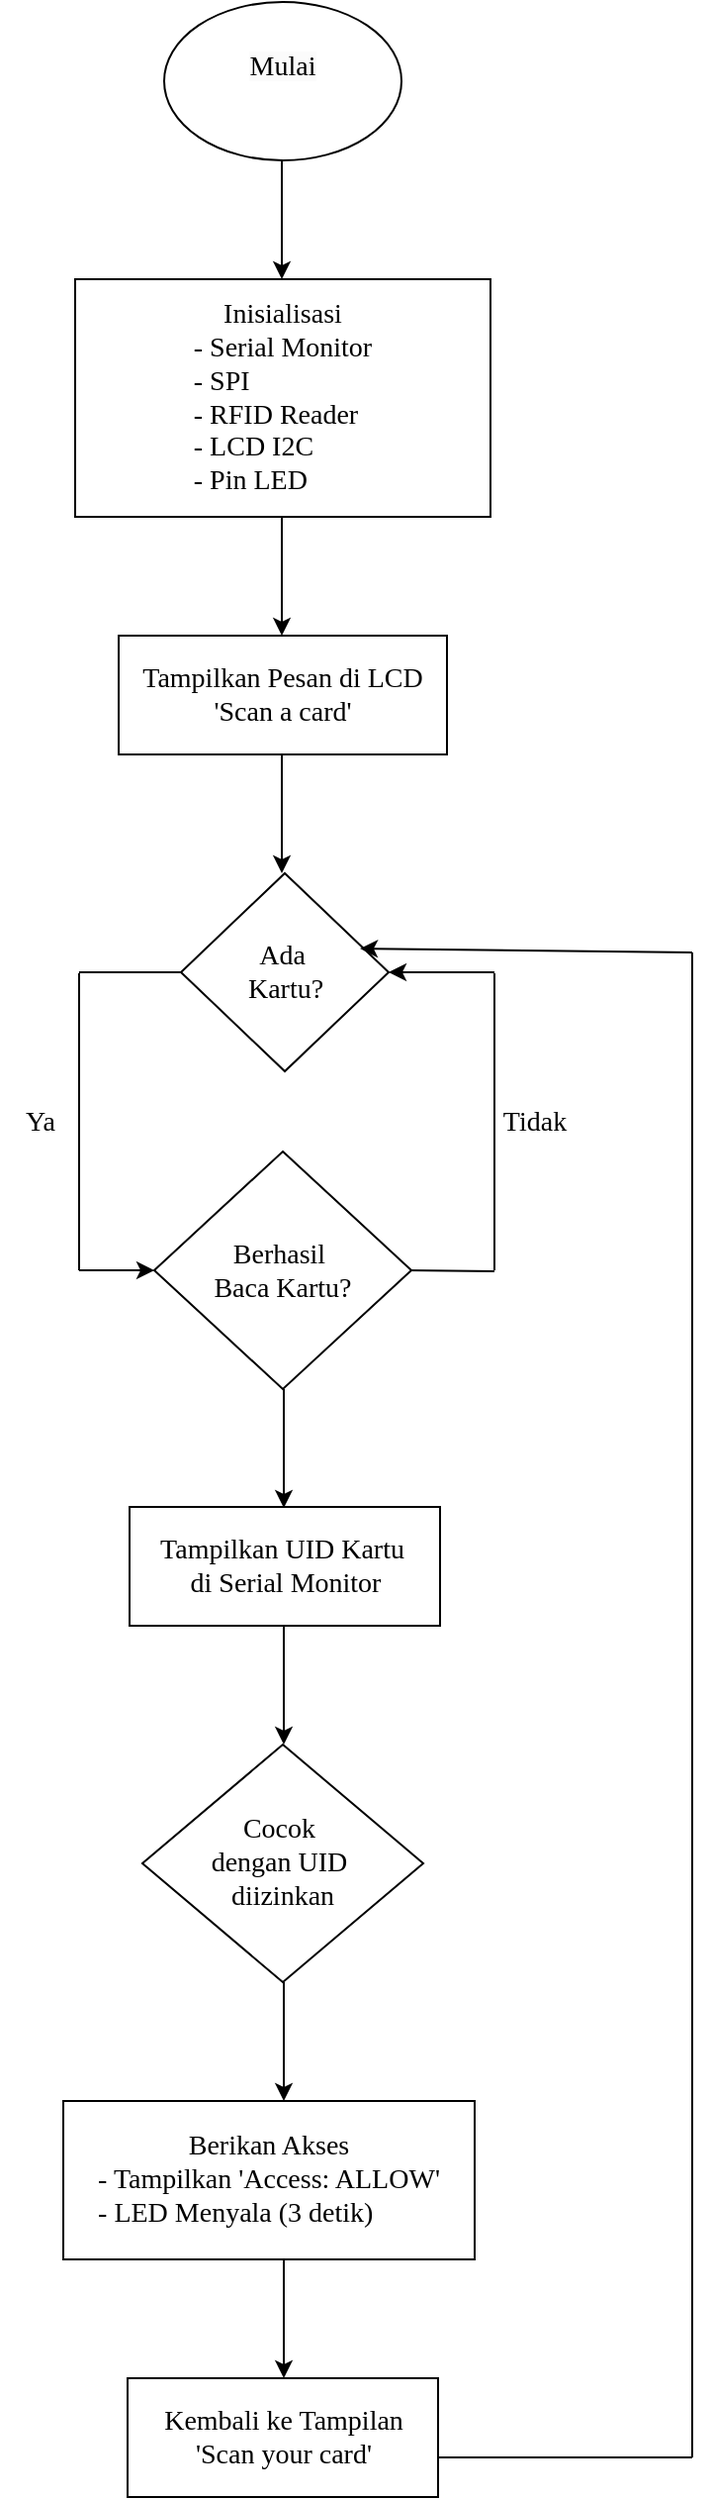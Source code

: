 <mxfile version="24.8.3">
  <diagram name="Halaman-1" id="ib9RQs67SC0UWEGdiEnk">
    <mxGraphModel grid="1" page="1" gridSize="10" guides="1" tooltips="1" connect="1" arrows="1" fold="1" pageScale="1" pageWidth="827" pageHeight="1169" math="0" shadow="0">
      <root>
        <mxCell id="0" />
        <mxCell id="1" parent="0" />
        <mxCell id="xS0EgC6WdhsDoTeQ87Do-3" value="" style="endArrow=classic;html=1;rounded=0;exitX=0.5;exitY=1;exitDx=0;exitDy=0;" edge="1" parent="1">
          <mxGeometry width="50" height="50" relative="1" as="geometry">
            <mxPoint x="1222.5" y="120" as="sourcePoint" />
            <mxPoint x="1222.5" y="180" as="targetPoint" />
          </mxGeometry>
        </mxCell>
        <mxCell id="xS0EgC6WdhsDoTeQ87Do-4" value="&lt;div&gt;&lt;font style=&quot;font-size: 14px;&quot; face=&quot;Comic Sans MS&quot;&gt;&lt;br&gt;&lt;/font&gt;&lt;/div&gt;&lt;font style=&quot;&quot; face=&quot;Comic Sans MS&quot;&gt;&lt;div style=&quot;font-size: 14px;&quot;&gt;&lt;font style=&quot;&quot; face=&quot;Comic Sans MS&quot;&gt;&lt;br&gt;&lt;/font&gt;&lt;/div&gt;&lt;font style=&quot;font-size: 14px;&quot;&gt;Inisialisasi&lt;/font&gt;&lt;/font&gt;&lt;div style=&quot;text-align: left;&quot;&gt;&lt;span style=&quot;background-color: initial; font-family: &amp;quot;Comic Sans MS&amp;quot;; font-size: 14px;&quot;&gt;- Serial Monitor&lt;/span&gt;&lt;/div&gt;&lt;div style=&quot;text-align: left;&quot;&gt;&lt;span style=&quot;background-color: initial; font-family: &amp;quot;Comic Sans MS&amp;quot;; font-size: 14px;&quot;&gt;- SPI&lt;/span&gt;&lt;/div&gt;&lt;div&gt;&lt;div style=&quot;text-align: left;&quot;&gt;&lt;span style=&quot;background-color: initial; font-family: &amp;quot;Comic Sans MS&amp;quot;; font-size: 14px;&quot;&gt;- RFID Reader&lt;/span&gt;&lt;/div&gt;&lt;div style=&quot;text-align: left;&quot;&gt;&lt;span style=&quot;background-color: initial; font-family: &amp;quot;Comic Sans MS&amp;quot;; font-size: 14px;&quot;&gt;- LCD I2C&lt;/span&gt;&lt;/div&gt;&lt;div style=&quot;text-align: left;&quot;&gt;&lt;span style=&quot;background-color: initial; font-family: &amp;quot;Comic Sans MS&amp;quot;; font-size: 14px;&quot;&gt;- Pin LED&amp;nbsp;&lt;/span&gt;&lt;/div&gt;&lt;div&gt;&lt;div&gt;&lt;div style=&quot;text-align: left;&quot;&gt;&lt;font size=&quot;3&quot;&gt;&lt;br&gt;&lt;/font&gt;&lt;/div&gt;&lt;/div&gt;&lt;div&gt;&lt;div&gt;&lt;br&gt;&lt;/div&gt;&lt;/div&gt;&lt;/div&gt;&lt;/div&gt;" style="rounded=0;whiteSpace=wrap;html=1;" vertex="1" parent="1">
          <mxGeometry x="1118" y="180" width="210" height="120" as="geometry" />
        </mxCell>
        <mxCell id="xS0EgC6WdhsDoTeQ87Do-5" value="" style="endArrow=classic;html=1;rounded=0;exitX=0.5;exitY=1;exitDx=0;exitDy=0;" edge="1" parent="1">
          <mxGeometry width="50" height="50" relative="1" as="geometry">
            <mxPoint x="1222.5" y="300" as="sourcePoint" />
            <mxPoint x="1222.5" y="360" as="targetPoint" />
          </mxGeometry>
        </mxCell>
        <mxCell id="xS0EgC6WdhsDoTeQ87Do-6" value="&lt;font face=&quot;Comic Sans MS&quot;&gt;&lt;span style=&quot;font-size: 14px;&quot;&gt;Tampilkan Pesan di LCD&lt;/span&gt;&lt;/font&gt;&lt;div&gt;&lt;font face=&quot;Comic Sans MS&quot;&gt;&lt;span style=&quot;font-size: 14px;&quot;&gt;&#39;Scan a card&#39;&lt;/span&gt;&lt;/font&gt;&lt;/div&gt;" style="rounded=0;whiteSpace=wrap;html=1;" vertex="1" parent="1">
          <mxGeometry x="1140" y="360" width="166" height="60" as="geometry" />
        </mxCell>
        <mxCell id="xS0EgC6WdhsDoTeQ87Do-7" value="&lt;font face=&quot;Comic Sans MS&quot;&gt;&lt;span style=&quot;font-size: 14px;&quot;&gt;Ada&amp;nbsp;&lt;/span&gt;&lt;/font&gt;&lt;div&gt;&lt;font face=&quot;Comic Sans MS&quot;&gt;&lt;span style=&quot;font-size: 14px;&quot;&gt;Kartu?&lt;/span&gt;&lt;/font&gt;&lt;/div&gt;" style="rhombus;whiteSpace=wrap;html=1;" vertex="1" parent="1">
          <mxGeometry x="1171.5" y="480" width="105" height="100" as="geometry" />
        </mxCell>
        <mxCell id="xS0EgC6WdhsDoTeQ87Do-8" value="" style="endArrow=none;html=1;rounded=0;" edge="1" parent="1">
          <mxGeometry width="50" height="50" relative="1" as="geometry">
            <mxPoint x="1285" y="680.5" as="sourcePoint" />
            <mxPoint x="1330" y="681" as="targetPoint" />
          </mxGeometry>
        </mxCell>
        <mxCell id="xS0EgC6WdhsDoTeQ87Do-9" value="&lt;font style=&quot;font-size: 14px;&quot; face=&quot;Comic Sans MS&quot;&gt;Tidak&lt;/font&gt;" style="text;html=1;align=center;verticalAlign=middle;resizable=0;points=[];autosize=1;strokeColor=none;fillColor=none;" vertex="1" parent="1">
          <mxGeometry x="1320" y="590.5" width="60" height="30" as="geometry" />
        </mxCell>
        <mxCell id="xS0EgC6WdhsDoTeQ87Do-10" value="" style="endArrow=none;html=1;rounded=0;" edge="1" parent="1">
          <mxGeometry width="50" height="50" relative="1" as="geometry">
            <mxPoint x="1120" y="680.5" as="sourcePoint" />
            <mxPoint x="1120" y="530.5" as="targetPoint" />
          </mxGeometry>
        </mxCell>
        <mxCell id="xS0EgC6WdhsDoTeQ87Do-11" value="" style="endArrow=classic;html=1;rounded=0;entryX=0;entryY=0.5;entryDx=0;entryDy=0;" edge="1" parent="1" target="xS0EgC6WdhsDoTeQ87Do-16">
          <mxGeometry width="50" height="50" relative="1" as="geometry">
            <mxPoint x="1120" y="680.5" as="sourcePoint" />
            <mxPoint x="1155" y="680.5" as="targetPoint" />
          </mxGeometry>
        </mxCell>
        <mxCell id="xS0EgC6WdhsDoTeQ87Do-12" value="" style="endArrow=none;html=1;rounded=0;" edge="1" parent="1">
          <mxGeometry width="50" height="50" relative="1" as="geometry">
            <mxPoint x="1330" y="680.5" as="sourcePoint" />
            <mxPoint x="1330" y="530.5" as="targetPoint" />
          </mxGeometry>
        </mxCell>
        <mxCell id="xS0EgC6WdhsDoTeQ87Do-13" value="" style="endArrow=classic;html=1;rounded=0;entryX=1;entryY=0.5;entryDx=0;entryDy=0;" edge="1" parent="1" target="xS0EgC6WdhsDoTeQ87Do-7">
          <mxGeometry width="50" height="50" relative="1" as="geometry">
            <mxPoint x="1330" y="530" as="sourcePoint" />
            <mxPoint x="1300" y="490" as="targetPoint" />
          </mxGeometry>
        </mxCell>
        <mxCell id="xS0EgC6WdhsDoTeQ87Do-14" value="" style="endArrow=none;html=1;rounded=0;entryX=0;entryY=0.5;entryDx=0;entryDy=0;" edge="1" parent="1" target="xS0EgC6WdhsDoTeQ87Do-7">
          <mxGeometry width="50" height="50" relative="1" as="geometry">
            <mxPoint x="1120" y="530" as="sourcePoint" />
            <mxPoint x="1170" y="480" as="targetPoint" />
          </mxGeometry>
        </mxCell>
        <mxCell id="xS0EgC6WdhsDoTeQ87Do-15" value="&lt;font face=&quot;Comic Sans MS&quot;&gt;&lt;span style=&quot;font-size: 14px;&quot;&gt;Ya&lt;/span&gt;&lt;/font&gt;&lt;span style=&quot;color: rgba(0, 0, 0, 0); font-family: monospace; font-size: 0px; text-align: start;&quot;&gt;%3CmxGraphModel%3E%3Croot%3E%3CmxCell%20id%3D%220%22%2F%3E%3CmxCell%20id%3D%221%22%20parent%3D%220%22%2F%3E%3CmxCell%20id%3D%222%22%20value%3D%22%26lt%3Bfont%20style%3D%26quot%3Bfont-size%3A%2014px%3B%26quot%3B%20face%3D%26quot%3BComic%20Sans%20MS%26quot%3B%26gt%3B%26lt%3Bspan%20style%3D%26quot%3Btext-wrap-mode%3A%20nowrap%3B%26quot%3B%26gt%3BBerhasil%26amp%3Bnbsp%3B%26lt%3B%2Fspan%26gt%3B%26lt%3B%2Ffont%26gt%3B%26lt%3Bdiv%26gt%3B%26lt%3Bfont%20style%3D%26quot%3Bfont-size%3A%2014px%3B%26quot%3B%20face%3D%26quot%3BComic%20Sans%20MS%26quot%3B%26gt%3B%26lt%3Bspan%20style%3D%26quot%3Btext-wrap-mode%3A%20nowrap%3B%26quot%3B%26gt%3BBaca%20Kartu%3F%26lt%3B%2Fspan%26gt%3B%26lt%3B%2Ffont%26gt%3B%26lt%3B%2Fdiv%26gt%3B%22%20style%3D%22rhombus%3BwhiteSpace%3Dwrap%3Bhtml%3D1%3B%22%20vertex%3D%221%22%20parent%3D%221%22%3E%3CmxGeometry%20x%3D%22275%22%20y%3D%22440%22%20width%3D%22130%22%20height%3D%22120%22%20as%3D%22geometry%22%2F%3E%3C%2FmxCell%3E%3C%2Froot%3E%3C%2FmxGraphModel%3E&lt;/span&gt;" style="text;html=1;align=center;verticalAlign=middle;resizable=0;points=[];autosize=1;strokeColor=none;fillColor=none;" vertex="1" parent="1">
          <mxGeometry x="1080" y="590.5" width="40" height="30" as="geometry" />
        </mxCell>
        <mxCell id="xS0EgC6WdhsDoTeQ87Do-16" value="&lt;font style=&quot;font-size: 14px;&quot; face=&quot;Comic Sans MS&quot;&gt;&lt;span style=&quot;text-wrap-mode: nowrap;&quot;&gt;Berhasil&amp;nbsp;&lt;/span&gt;&lt;/font&gt;&lt;div&gt;&lt;font style=&quot;font-size: 14px;&quot; face=&quot;Comic Sans MS&quot;&gt;&lt;span style=&quot;text-wrap-mode: nowrap;&quot;&gt;Baca Kartu?&lt;/span&gt;&lt;/font&gt;&lt;/div&gt;" style="rhombus;whiteSpace=wrap;html=1;" vertex="1" parent="1">
          <mxGeometry x="1158" y="620.5" width="130" height="120" as="geometry" />
        </mxCell>
        <mxCell id="xS0EgC6WdhsDoTeQ87Do-17" value="" style="endArrow=classic;html=1;rounded=0;exitX=0.5;exitY=1;exitDx=0;exitDy=0;" edge="1" parent="1">
          <mxGeometry width="50" height="50" relative="1" as="geometry">
            <mxPoint x="1223.5" y="740.5" as="sourcePoint" />
            <mxPoint x="1223.5" y="800.5" as="targetPoint" />
          </mxGeometry>
        </mxCell>
        <mxCell id="xS0EgC6WdhsDoTeQ87Do-18" value="&lt;font face=&quot;Comic Sans MS&quot;&gt;&lt;span style=&quot;font-size: 14px; text-wrap-mode: nowrap;&quot;&gt;Tampilkan&amp;nbsp;&lt;/span&gt;&lt;/font&gt;&lt;span style=&quot;font-size: 14px; text-wrap-mode: nowrap; font-family: &amp;quot;Comic Sans MS&amp;quot;; background-color: initial;&quot;&gt;UID Kartu&amp;nbsp;&lt;/span&gt;&lt;div&gt;&lt;span style=&quot;font-size: 14px; text-wrap-mode: nowrap; font-family: &amp;quot;Comic Sans MS&amp;quot;; background-color: initial;&quot;&gt;di Serial Monitor&lt;/span&gt;&lt;/div&gt;" style="rounded=0;whiteSpace=wrap;html=1;" vertex="1" parent="1">
          <mxGeometry x="1145.5" y="800" width="157" height="60" as="geometry" />
        </mxCell>
        <mxCell id="xS0EgC6WdhsDoTeQ87Do-19" value="" style="endArrow=classic;html=1;rounded=0;exitX=0.5;exitY=1;exitDx=0;exitDy=0;" edge="1" parent="1">
          <mxGeometry width="50" height="50" relative="1" as="geometry">
            <mxPoint x="1222.5" y="420" as="sourcePoint" />
            <mxPoint x="1222.5" y="480" as="targetPoint" />
          </mxGeometry>
        </mxCell>
        <mxCell id="xS0EgC6WdhsDoTeQ87Do-20" value="" style="endArrow=classic;html=1;rounded=0;exitX=0.5;exitY=1;exitDx=0;exitDy=0;" edge="1" parent="1">
          <mxGeometry width="50" height="50" relative="1" as="geometry">
            <mxPoint x="1223.5" y="860" as="sourcePoint" />
            <mxPoint x="1223.5" y="920" as="targetPoint" />
          </mxGeometry>
        </mxCell>
        <mxCell id="xS0EgC6WdhsDoTeQ87Do-21" value="&lt;font face=&quot;Comic Sans MS&quot;&gt;&lt;span style=&quot;font-size: 14px; text-wrap-mode: nowrap;&quot;&gt;Cocok&amp;nbsp;&lt;/span&gt;&lt;/font&gt;&lt;div&gt;&lt;font face=&quot;Comic Sans MS&quot;&gt;&lt;span style=&quot;font-size: 14px; text-wrap-mode: nowrap;&quot;&gt;dengan&amp;nbsp;&lt;/span&gt;&lt;/font&gt;&lt;span style=&quot;font-size: 14px; text-wrap-mode: nowrap; font-family: &amp;quot;Comic Sans MS&amp;quot;; background-color: initial;&quot;&gt;UID&amp;nbsp;&lt;/span&gt;&lt;div&gt;&lt;font face=&quot;Comic Sans MS&quot;&gt;&lt;span style=&quot;font-size: 14px; text-wrap-mode: nowrap;&quot;&gt;diizinkan&lt;/span&gt;&lt;/font&gt;&lt;/div&gt;&lt;/div&gt;" style="rhombus;whiteSpace=wrap;html=1;" vertex="1" parent="1">
          <mxGeometry x="1152" y="920" width="142" height="120" as="geometry" />
        </mxCell>
        <mxCell id="xS0EgC6WdhsDoTeQ87Do-22" value="&lt;font face=&quot;Comic Sans MS&quot;&gt;&lt;span style=&quot;font-size: 14px; text-wrap-mode: nowrap;&quot;&gt;Berikan Akses&lt;/span&gt;&lt;/font&gt;&lt;div style=&quot;text-align: left;&quot;&gt;&lt;font face=&quot;Comic Sans MS&quot;&gt;&lt;span style=&quot;font-size: 14px; text-wrap-mode: nowrap;&quot;&gt;- Tampilkan &#39;Access: ALLOW&#39;&lt;/span&gt;&lt;/font&gt;&lt;/div&gt;&lt;div style=&quot;text-align: left;&quot;&gt;&lt;font face=&quot;Comic Sans MS&quot;&gt;&lt;span style=&quot;font-size: 14px; text-wrap-mode: nowrap;&quot;&gt;- LED Menyala (3 detik)&lt;/span&gt;&lt;/font&gt;&lt;/div&gt;" style="rounded=0;whiteSpace=wrap;html=1;" vertex="1" parent="1">
          <mxGeometry x="1112" y="1100" width="208" height="80" as="geometry" />
        </mxCell>
        <mxCell id="xS0EgC6WdhsDoTeQ87Do-23" value="" style="endArrow=classic;html=1;rounded=0;exitX=0.5;exitY=1;exitDx=0;exitDy=0;" edge="1" parent="1">
          <mxGeometry width="50" height="50" relative="1" as="geometry">
            <mxPoint x="1223.5" y="1040" as="sourcePoint" />
            <mxPoint x="1223.5" y="1100" as="targetPoint" />
          </mxGeometry>
        </mxCell>
        <mxCell id="xS0EgC6WdhsDoTeQ87Do-24" value="" style="endArrow=classic;html=1;rounded=0;exitX=0.5;exitY=1;exitDx=0;exitDy=0;" edge="1" parent="1">
          <mxGeometry width="50" height="50" relative="1" as="geometry">
            <mxPoint x="1223.5" y="1180" as="sourcePoint" />
            <mxPoint x="1223.5" y="1240" as="targetPoint" />
          </mxGeometry>
        </mxCell>
        <mxCell id="xS0EgC6WdhsDoTeQ87Do-25" value="&lt;font face=&quot;Comic Sans MS&quot;&gt;&lt;span style=&quot;font-size: 14px; text-wrap-mode: nowrap;&quot;&gt;Kembali ke Tampilan&lt;/span&gt;&lt;/font&gt;&lt;div&gt;&lt;font face=&quot;Comic Sans MS&quot;&gt;&lt;span style=&quot;font-size: 14px; text-wrap-mode: nowrap;&quot;&gt;&#39;Scan your card&#39;&lt;/span&gt;&lt;/font&gt;&lt;/div&gt;" style="rounded=0;whiteSpace=wrap;html=1;" vertex="1" parent="1">
          <mxGeometry x="1144.5" y="1240" width="157" height="60" as="geometry" />
        </mxCell>
        <mxCell id="xS0EgC6WdhsDoTeQ87Do-26" value="" style="endArrow=none;html=1;rounded=0;" edge="1" parent="1">
          <mxGeometry width="50" height="50" relative="1" as="geometry">
            <mxPoint x="1301.5" y="1280" as="sourcePoint" />
            <mxPoint x="1430" y="1280" as="targetPoint" />
          </mxGeometry>
        </mxCell>
        <mxCell id="xS0EgC6WdhsDoTeQ87Do-27" value="" style="endArrow=none;html=1;rounded=0;" edge="1" parent="1">
          <mxGeometry width="50" height="50" relative="1" as="geometry">
            <mxPoint x="1430" y="1280" as="sourcePoint" />
            <mxPoint x="1430" y="520" as="targetPoint" />
          </mxGeometry>
        </mxCell>
        <mxCell id="xS0EgC6WdhsDoTeQ87Do-28" value="" style="endArrow=classic;html=1;rounded=0;entryX=0.862;entryY=0.38;entryDx=0;entryDy=0;entryPerimeter=0;" edge="1" parent="1" target="xS0EgC6WdhsDoTeQ87Do-7">
          <mxGeometry width="50" height="50" relative="1" as="geometry">
            <mxPoint x="1430" y="520" as="sourcePoint" />
            <mxPoint x="1270" y="520" as="targetPoint" />
          </mxGeometry>
        </mxCell>
        <mxCell id="xS0EgC6WdhsDoTeQ87Do-29" value="&#xa;&lt;span style=&quot;color: rgb(0, 0, 0); font-family: &amp;quot;Comic Sans MS&amp;quot;; font-size: 14px; font-style: normal; font-variant-ligatures: normal; font-variant-caps: normal; font-weight: 400; letter-spacing: normal; orphans: 2; text-align: center; text-indent: 0px; text-transform: none; widows: 2; word-spacing: 0px; -webkit-text-stroke-width: 0px; white-space: normal; background-color: rgb(251, 251, 251); text-decoration-thickness: initial; text-decoration-style: initial; text-decoration-color: initial; display: inline !important; float: none;&quot;&gt;Mulai&lt;/span&gt;&#xa;&#xa;" style="ellipse;whiteSpace=wrap;html=1;" vertex="1" parent="1">
          <mxGeometry x="1163" y="40" width="120" height="80" as="geometry" />
        </mxCell>
      </root>
    </mxGraphModel>
  </diagram>
</mxfile>
